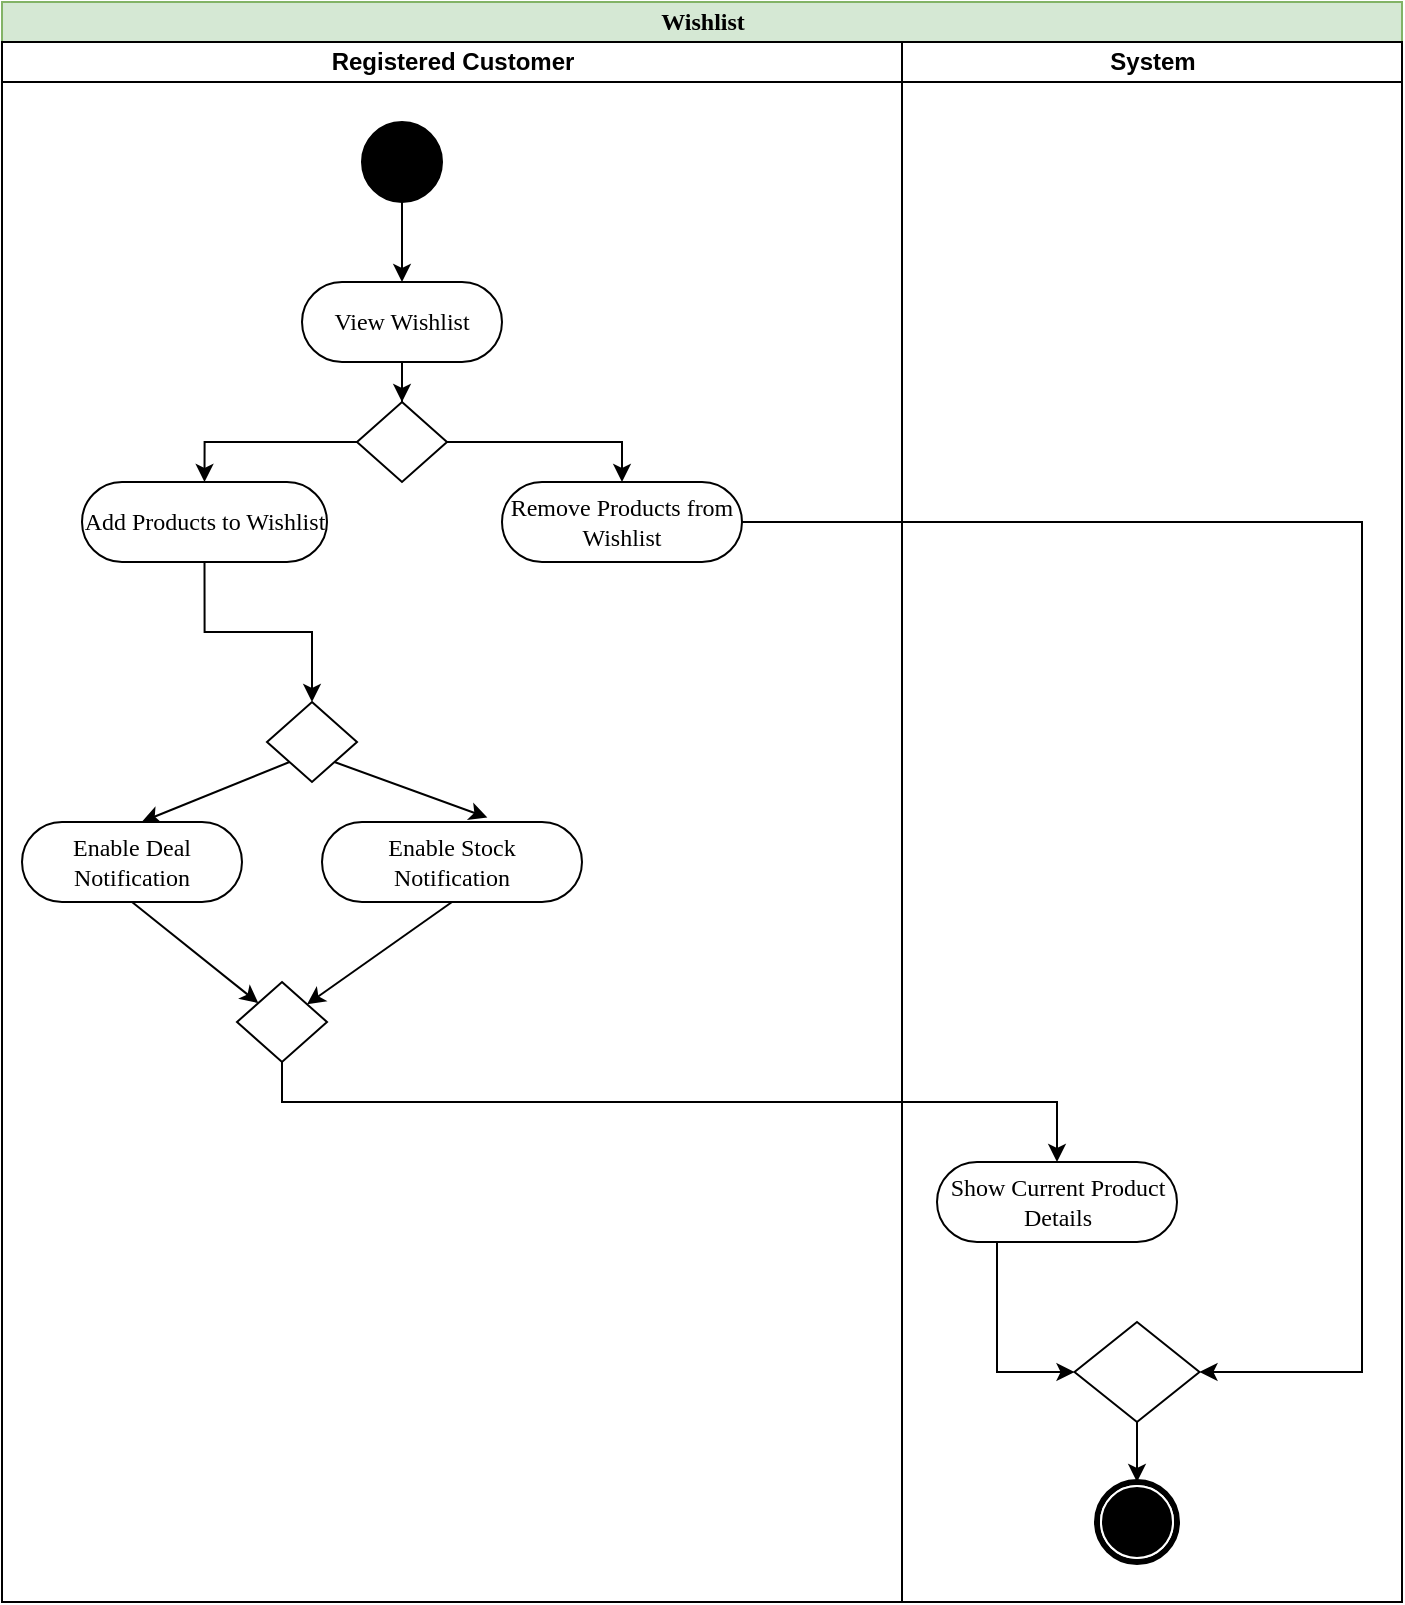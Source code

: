 <mxfile version="13.9.9" type="device"><diagram name="Page-1" id="0783ab3e-0a74-02c8-0abd-f7b4e66b4bec"><mxGraphModel dx="905" dy="1772" grid="1" gridSize="10" guides="1" tooltips="1" connect="1" arrows="1" fold="1" page="1" pageScale="1" pageWidth="850" pageHeight="1100" background="#ffffff" math="0" shadow="0"><root><mxCell id="0"/><mxCell id="1" parent="0"/><mxCell id="1c1d494c118603dd-1" value="Wishlist" style="swimlane;html=1;childLayout=stackLayout;startSize=20;rounded=0;shadow=0;comic=0;labelBackgroundColor=none;strokeWidth=1;fontFamily=Verdana;fontSize=12;align=center;fillColor=#d5e8d4;strokeColor=#82b366;" parent="1" vertex="1"><mxGeometry x="110" y="-10" width="700" height="800" as="geometry"/></mxCell><mxCell id="ixmiMONqdtIg4TdgNLl5-19" style="edgeStyle=orthogonalEdgeStyle;rounded=0;orthogonalLoop=1;jettySize=auto;html=1;exitX=0.5;exitY=1;exitDx=0;exitDy=0;entryX=0.5;entryY=0;entryDx=0;entryDy=0;" parent="1c1d494c118603dd-1" source="8b4NMpcpt78-frbzIkde-3" target="ixmiMONqdtIg4TdgNLl5-18" edge="1"><mxGeometry relative="1" as="geometry"><mxPoint x="550" y="560" as="targetPoint"/><mxPoint x="145" y="530" as="sourcePoint"/><Array as="points"><mxPoint x="140" y="550"/><mxPoint x="527" y="550"/></Array></mxGeometry></mxCell><mxCell id="ixmiMONqdtIg4TdgNLl5-23" style="edgeStyle=orthogonalEdgeStyle;rounded=0;orthogonalLoop=1;jettySize=auto;html=1;exitX=1;exitY=0.5;exitDx=0;exitDy=0;entryX=1;entryY=0.5;entryDx=0;entryDy=0;" parent="1c1d494c118603dd-1" source="ixmiMONqdtIg4TdgNLl5-2" target="ixmiMONqdtIg4TdgNLl5-22" edge="1"><mxGeometry relative="1" as="geometry"><Array as="points"><mxPoint x="680" y="260"/><mxPoint x="680" y="685"/></Array></mxGeometry></mxCell><mxCell id="1c1d494c118603dd-2" value="Registered Customer" style="swimlane;html=1;startSize=20;" parent="1c1d494c118603dd-1" vertex="1"><mxGeometry y="20" width="450" height="780" as="geometry"/></mxCell><mxCell id="ixmiMONqdtIg4TdgNLl5-4" style="edgeStyle=orthogonalEdgeStyle;rounded=0;orthogonalLoop=1;jettySize=auto;html=1;exitX=0.5;exitY=1;exitDx=0;exitDy=0;" parent="1c1d494c118603dd-2" source="28gdHKf1GPUSFkBqt9Wz-8" target="ixmiMONqdtIg4TdgNLl5-3" edge="1"><mxGeometry relative="1" as="geometry"/></mxCell><mxCell id="28gdHKf1GPUSFkBqt9Wz-8" value="View Wishlist" style="rounded=1;whiteSpace=wrap;html=1;shadow=0;comic=0;labelBackgroundColor=none;strokeWidth=1;fontFamily=Verdana;fontSize=12;align=center;arcSize=50;" parent="1c1d494c118603dd-2" vertex="1"><mxGeometry x="150" y="120" width="100" height="40" as="geometry"/></mxCell><mxCell id="60571a20871a0731-4" value="" style="ellipse;whiteSpace=wrap;html=1;rounded=0;shadow=0;comic=0;labelBackgroundColor=none;strokeWidth=1;fillColor=#000000;fontFamily=Verdana;fontSize=12;align=center;" parent="1c1d494c118603dd-2" vertex="1"><mxGeometry x="180" y="40" width="40" height="40" as="geometry"/></mxCell><mxCell id="gM5aIwrT1ISCsXNr0apA-20" style="edgeStyle=orthogonalEdgeStyle;rounded=0;orthogonalLoop=1;jettySize=auto;html=1;exitX=0.5;exitY=1;exitDx=0;exitDy=0;entryX=0.5;entryY=0;entryDx=0;entryDy=0;" parent="1c1d494c118603dd-2" source="60571a20871a0731-4" target="28gdHKf1GPUSFkBqt9Wz-8" edge="1"><mxGeometry relative="1" as="geometry"><mxPoint x="525" y="150" as="sourcePoint"/></mxGeometry></mxCell><mxCell id="ixmiMONqdtIg4TdgNLl5-11" style="edgeStyle=orthogonalEdgeStyle;rounded=0;orthogonalLoop=1;jettySize=auto;html=1;exitX=0.5;exitY=1;exitDx=0;exitDy=0;entryX=0.5;entryY=0;entryDx=0;entryDy=0;" parent="1c1d494c118603dd-2" source="ixmiMONqdtIg4TdgNLl5-1" target="ixmiMONqdtIg4TdgNLl5-8" edge="1"><mxGeometry relative="1" as="geometry"/></mxCell><mxCell id="ixmiMONqdtIg4TdgNLl5-1" value="Add Products to Wishlist" style="rounded=1;whiteSpace=wrap;html=1;shadow=0;comic=0;labelBackgroundColor=none;strokeWidth=1;fontFamily=Verdana;fontSize=12;align=center;arcSize=50;" parent="1c1d494c118603dd-2" vertex="1"><mxGeometry x="40" y="220" width="122.5" height="40" as="geometry"/></mxCell><mxCell id="ixmiMONqdtIg4TdgNLl5-2" value="Remove Products from Wishlist" style="rounded=1;whiteSpace=wrap;html=1;shadow=0;comic=0;labelBackgroundColor=none;strokeWidth=1;fontFamily=Verdana;fontSize=12;align=center;arcSize=50;" parent="1c1d494c118603dd-2" vertex="1"><mxGeometry x="250" y="220" width="120" height="40" as="geometry"/></mxCell><mxCell id="ixmiMONqdtIg4TdgNLl5-5" style="edgeStyle=orthogonalEdgeStyle;rounded=0;orthogonalLoop=1;jettySize=auto;html=1;exitX=1;exitY=0.5;exitDx=0;exitDy=0;entryX=0.5;entryY=0;entryDx=0;entryDy=0;" parent="1c1d494c118603dd-2" source="ixmiMONqdtIg4TdgNLl5-3" target="ixmiMONqdtIg4TdgNLl5-2" edge="1"><mxGeometry relative="1" as="geometry"/></mxCell><mxCell id="ixmiMONqdtIg4TdgNLl5-6" style="edgeStyle=orthogonalEdgeStyle;rounded=0;orthogonalLoop=1;jettySize=auto;html=1;exitX=0;exitY=0.5;exitDx=0;exitDy=0;entryX=0.5;entryY=0;entryDx=0;entryDy=0;" parent="1c1d494c118603dd-2" source="ixmiMONqdtIg4TdgNLl5-3" target="ixmiMONqdtIg4TdgNLl5-1" edge="1"><mxGeometry relative="1" as="geometry"/></mxCell><mxCell id="ixmiMONqdtIg4TdgNLl5-3" value="" style="rhombus;whiteSpace=wrap;html=1;" parent="1c1d494c118603dd-2" vertex="1"><mxGeometry x="177.5" y="180" width="45" height="40" as="geometry"/></mxCell><mxCell id="ixmiMONqdtIg4TdgNLl5-12" style="rounded=0;orthogonalLoop=1;jettySize=auto;html=1;exitX=0;exitY=1;exitDx=0;exitDy=0;entryX=0.545;entryY=-0.003;entryDx=0;entryDy=0;entryPerimeter=0;" parent="1c1d494c118603dd-2" source="ixmiMONqdtIg4TdgNLl5-8" target="ixmiMONqdtIg4TdgNLl5-10" edge="1"><mxGeometry relative="1" as="geometry"/></mxCell><mxCell id="ixmiMONqdtIg4TdgNLl5-13" style="rounded=0;orthogonalLoop=1;jettySize=auto;html=1;exitX=1;exitY=1;exitDx=0;exitDy=0;entryX=0.636;entryY=-0.055;entryDx=0;entryDy=0;entryPerimeter=0;" parent="1c1d494c118603dd-2" source="ixmiMONqdtIg4TdgNLl5-8" target="ixmiMONqdtIg4TdgNLl5-9" edge="1"><mxGeometry relative="1" as="geometry"/></mxCell><mxCell id="ixmiMONqdtIg4TdgNLl5-8" value="" style="rhombus;whiteSpace=wrap;html=1;" parent="1c1d494c118603dd-2" vertex="1"><mxGeometry x="132.5" y="330" width="45" height="40" as="geometry"/></mxCell><mxCell id="ixmiMONqdtIg4TdgNLl5-16" style="edgeStyle=none;rounded=0;orthogonalLoop=1;jettySize=auto;html=1;exitX=0.5;exitY=1;exitDx=0;exitDy=0;" parent="1c1d494c118603dd-2" source="ixmiMONqdtIg4TdgNLl5-9" target="8b4NMpcpt78-frbzIkde-3" edge="1"><mxGeometry relative="1" as="geometry"><mxPoint x="214.93" y="502" as="targetPoint"/></mxGeometry></mxCell><mxCell id="ixmiMONqdtIg4TdgNLl5-9" value="Enable Stock&lt;br&gt;Notification" style="rounded=1;whiteSpace=wrap;html=1;shadow=0;comic=0;labelBackgroundColor=none;strokeWidth=1;fontFamily=Verdana;fontSize=12;align=center;arcSize=50;" parent="1c1d494c118603dd-2" vertex="1"><mxGeometry x="160" y="390" width="130" height="40" as="geometry"/></mxCell><mxCell id="ixmiMONqdtIg4TdgNLl5-17" style="edgeStyle=none;rounded=0;orthogonalLoop=1;jettySize=auto;html=1;exitX=0.5;exitY=1;exitDx=0;exitDy=0;" parent="1c1d494c118603dd-2" source="ixmiMONqdtIg4TdgNLl5-10" target="8b4NMpcpt78-frbzIkde-3" edge="1"><mxGeometry relative="1" as="geometry"><mxPoint x="64.99" y="500" as="targetPoint"/></mxGeometry></mxCell><mxCell id="ixmiMONqdtIg4TdgNLl5-10" value="Enable Deal&lt;br&gt;Notification" style="rounded=1;whiteSpace=wrap;html=1;shadow=0;comic=0;labelBackgroundColor=none;strokeWidth=1;fontFamily=Verdana;fontSize=12;align=center;arcSize=50;" parent="1c1d494c118603dd-2" vertex="1"><mxGeometry x="10" y="390" width="110" height="40" as="geometry"/></mxCell><mxCell id="8b4NMpcpt78-frbzIkde-3" value="" style="rhombus;whiteSpace=wrap;html=1;" vertex="1" parent="1c1d494c118603dd-2"><mxGeometry x="117.5" y="470" width="45" height="40" as="geometry"/></mxCell><mxCell id="1c1d494c118603dd-3" value="System" style="swimlane;html=1;startSize=20;" parent="1c1d494c118603dd-1" vertex="1"><mxGeometry x="450" y="20" width="250" height="780" as="geometry"/></mxCell><mxCell id="60571a20871a0731-5" value="" style="shape=mxgraph.bpmn.shape;html=1;verticalLabelPosition=bottom;labelBackgroundColor=#ffffff;verticalAlign=top;perimeter=ellipsePerimeter;outline=end;symbol=terminate;rounded=0;shadow=0;comic=0;strokeWidth=1;fontFamily=Verdana;fontSize=12;align=center;" parent="1c1d494c118603dd-3" vertex="1"><mxGeometry x="97.5" y="720" width="40" height="40" as="geometry"/></mxCell><mxCell id="ixmiMONqdtIg4TdgNLl5-24" style="edgeStyle=orthogonalEdgeStyle;rounded=0;orthogonalLoop=1;jettySize=auto;html=1;exitX=0.25;exitY=1;exitDx=0;exitDy=0;entryX=0;entryY=0.5;entryDx=0;entryDy=0;" parent="1c1d494c118603dd-3" source="ixmiMONqdtIg4TdgNLl5-18" target="ixmiMONqdtIg4TdgNLl5-22" edge="1"><mxGeometry relative="1" as="geometry"/></mxCell><mxCell id="ixmiMONqdtIg4TdgNLl5-18" value="Show Current Product Details" style="rounded=1;whiteSpace=wrap;html=1;shadow=0;comic=0;labelBackgroundColor=none;strokeWidth=1;fontFamily=Verdana;fontSize=12;align=center;arcSize=50;" parent="1c1d494c118603dd-3" vertex="1"><mxGeometry x="17.5" y="560" width="120" height="40" as="geometry"/></mxCell><mxCell id="ixmiMONqdtIg4TdgNLl5-20" style="edgeStyle=orthogonalEdgeStyle;rounded=0;orthogonalLoop=1;jettySize=auto;html=1;exitX=0.5;exitY=1;exitDx=0;exitDy=0;" parent="1c1d494c118603dd-3" source="ixmiMONqdtIg4TdgNLl5-18" target="ixmiMONqdtIg4TdgNLl5-18" edge="1"><mxGeometry relative="1" as="geometry"/></mxCell><mxCell id="ixmiMONqdtIg4TdgNLl5-25" style="edgeStyle=orthogonalEdgeStyle;rounded=0;orthogonalLoop=1;jettySize=auto;html=1;exitX=0.5;exitY=1;exitDx=0;exitDy=0;entryX=0.5;entryY=0;entryDx=0;entryDy=0;" parent="1c1d494c118603dd-3" source="ixmiMONqdtIg4TdgNLl5-22" target="60571a20871a0731-5" edge="1"><mxGeometry relative="1" as="geometry"/></mxCell><mxCell id="ixmiMONqdtIg4TdgNLl5-22" value="" style="rhombus;whiteSpace=wrap;html=1;fillColor=#FFFFFF;" parent="1c1d494c118603dd-3" vertex="1"><mxGeometry x="86.25" y="640" width="62.5" height="50" as="geometry"/></mxCell></root></mxGraphModel></diagram></mxfile>